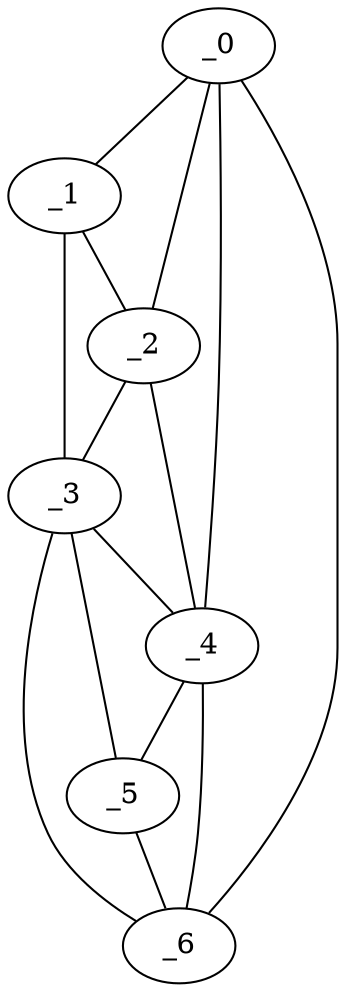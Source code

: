 graph "obj38__75.gxl" {
	_0	 [x=39,
		y=19];
	_1	 [x=54,
		y=84];
	_0 -- _1	 [valence=1];
	_2	 [x=71,
		y=77];
	_0 -- _2	 [valence=1];
	_4	 [x=105,
		y=73];
	_0 -- _4	 [valence=1];
	_6	 [x=123,
		y=75];
	_0 -- _6	 [valence=1];
	_1 -- _2	 [valence=2];
	_3	 [x=79,
		y=88];
	_1 -- _3	 [valence=1];
	_2 -- _3	 [valence=1];
	_2 -- _4	 [valence=2];
	_3 -- _4	 [valence=2];
	_5	 [x=110,
		y=76];
	_3 -- _5	 [valence=1];
	_3 -- _6	 [valence=1];
	_4 -- _5	 [valence=2];
	_4 -- _6	 [valence=2];
	_5 -- _6	 [valence=2];
}
